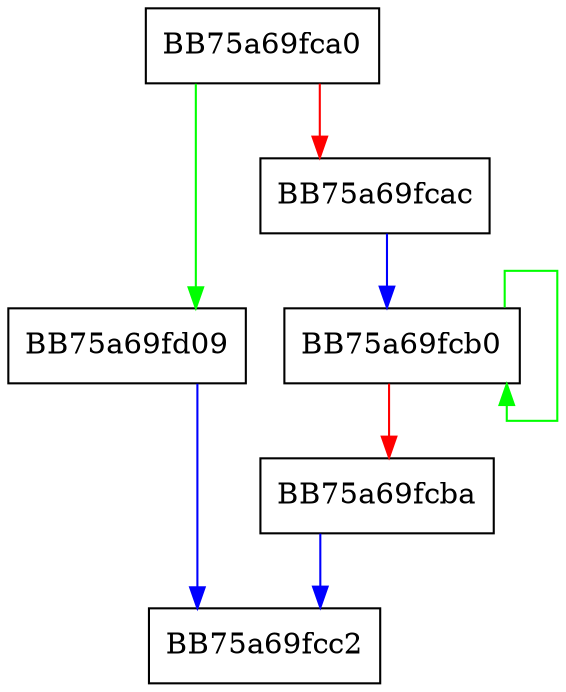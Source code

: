 digraph WPP_SF_Si {
  node [shape="box"];
  graph [splines=ortho];
  BB75a69fca0 -> BB75a69fd09 [color="green"];
  BB75a69fca0 -> BB75a69fcac [color="red"];
  BB75a69fcac -> BB75a69fcb0 [color="blue"];
  BB75a69fcb0 -> BB75a69fcb0 [color="green"];
  BB75a69fcb0 -> BB75a69fcba [color="red"];
  BB75a69fcba -> BB75a69fcc2 [color="blue"];
  BB75a69fd09 -> BB75a69fcc2 [color="blue"];
}